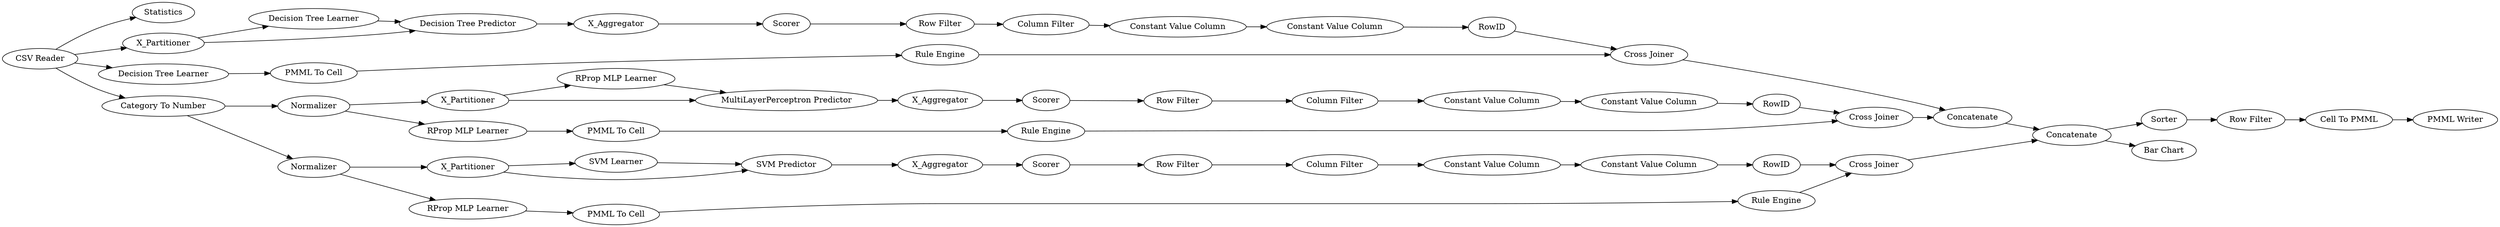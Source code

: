 digraph {
	2 [label=Statistics]
	5 [label=X_Partitioner]
	6 [label="Decision Tree Learner"]
	7 [label="Decision Tree Predictor"]
	8 [label=Scorer]
	9 [label=X_Aggregator]
	10 [label="Row Filter"]
	11 [label="Column Filter"]
	12 [label="Constant Value Column"]
	13 [label="Constant Value Column"]
	14 [label=RowID]
	15 [label="Decision Tree Learner"]
	16 [label="PMML To Cell"]
	17 [label="Rule Engine"]
	18 [label="Cross Joiner"]
	19 [label=Normalizer]
	20 [label="Category To Number"]
	21 [label=X_Partitioner]
	22 [label="RProp MLP Learner"]
	23 [label="MultiLayerPerceptron Predictor"]
	24 [label=X_Aggregator]
	25 [label=Scorer]
	26 [label="RProp MLP Learner"]
	27 [label="PMML To Cell"]
	28 [label="Rule Engine"]
	29 [label="Constant Value Column"]
	30 [label="Constant Value Column"]
	31 [label=RowID]
	32 [label="Cross Joiner"]
	33 [label="Row Filter"]
	34 [label="Column Filter"]
	35 [label=Normalizer]
	36 [label=X_Partitioner]
	37 [label="SVM Learner"]
	38 [label="SVM Predictor"]
	39 [label=X_Aggregator]
	40 [label=Scorer]
	41 [label=Concatenate]
	42 [label="Constant Value Column"]
	43 [label="Constant Value Column"]
	44 [label=RowID]
	45 [label="Cross Joiner"]
	46 [label="Row Filter"]
	47 [label="Column Filter"]
	48 [label=Concatenate]
	49 [label="RProp MLP Learner"]
	50 [label="PMML To Cell"]
	51 [label="Rule Engine"]
	52 [label=Sorter]
	53 [label="Row Filter"]
	55 [label="Cell To PMML"]
	56 [label="PMML Writer"]
	57 [label="Bar Chart"]
	58 [label="CSV Reader"]
	5 -> 7
	5 -> 6
	6 -> 7
	7 -> 9
	8 -> 10
	9 -> 8
	10 -> 11
	11 -> 12
	12 -> 13
	13 -> 14
	14 -> 18
	15 -> 16
	16 -> 17
	17 -> 18
	18 -> 41
	19 -> 21
	19 -> 26
	20 -> 19
	20 -> 35
	21 -> 23
	21 -> 22
	22 -> 23
	23 -> 24
	24 -> 25
	25 -> 33
	26 -> 27
	27 -> 28
	28 -> 32
	29 -> 30
	30 -> 31
	31 -> 32
	32 -> 41
	33 -> 34
	34 -> 29
	35 -> 36
	35 -> 49
	36 -> 37
	36 -> 38
	37 -> 38
	38 -> 39
	39 -> 40
	40 -> 46
	41 -> 48
	42 -> 43
	43 -> 44
	44 -> 45
	45 -> 48
	46 -> 47
	47 -> 42
	48 -> 52
	48 -> 57
	49 -> 50
	50 -> 51
	51 -> 45
	52 -> 53
	53 -> 55
	55 -> 56
	58 -> 20
	58 -> 15
	58 -> 2
	58 -> 5
	rankdir=LR
}
